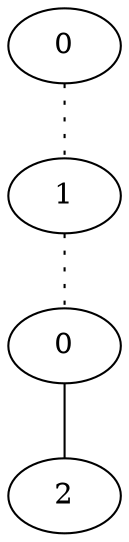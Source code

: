 graph {
a0[label=0];
a1[label=1];
a2[label=0];
a3[label=2];
a0 -- a1 [style=dotted];
a1 -- a2 [style=dotted];
a2 -- a3;
}
